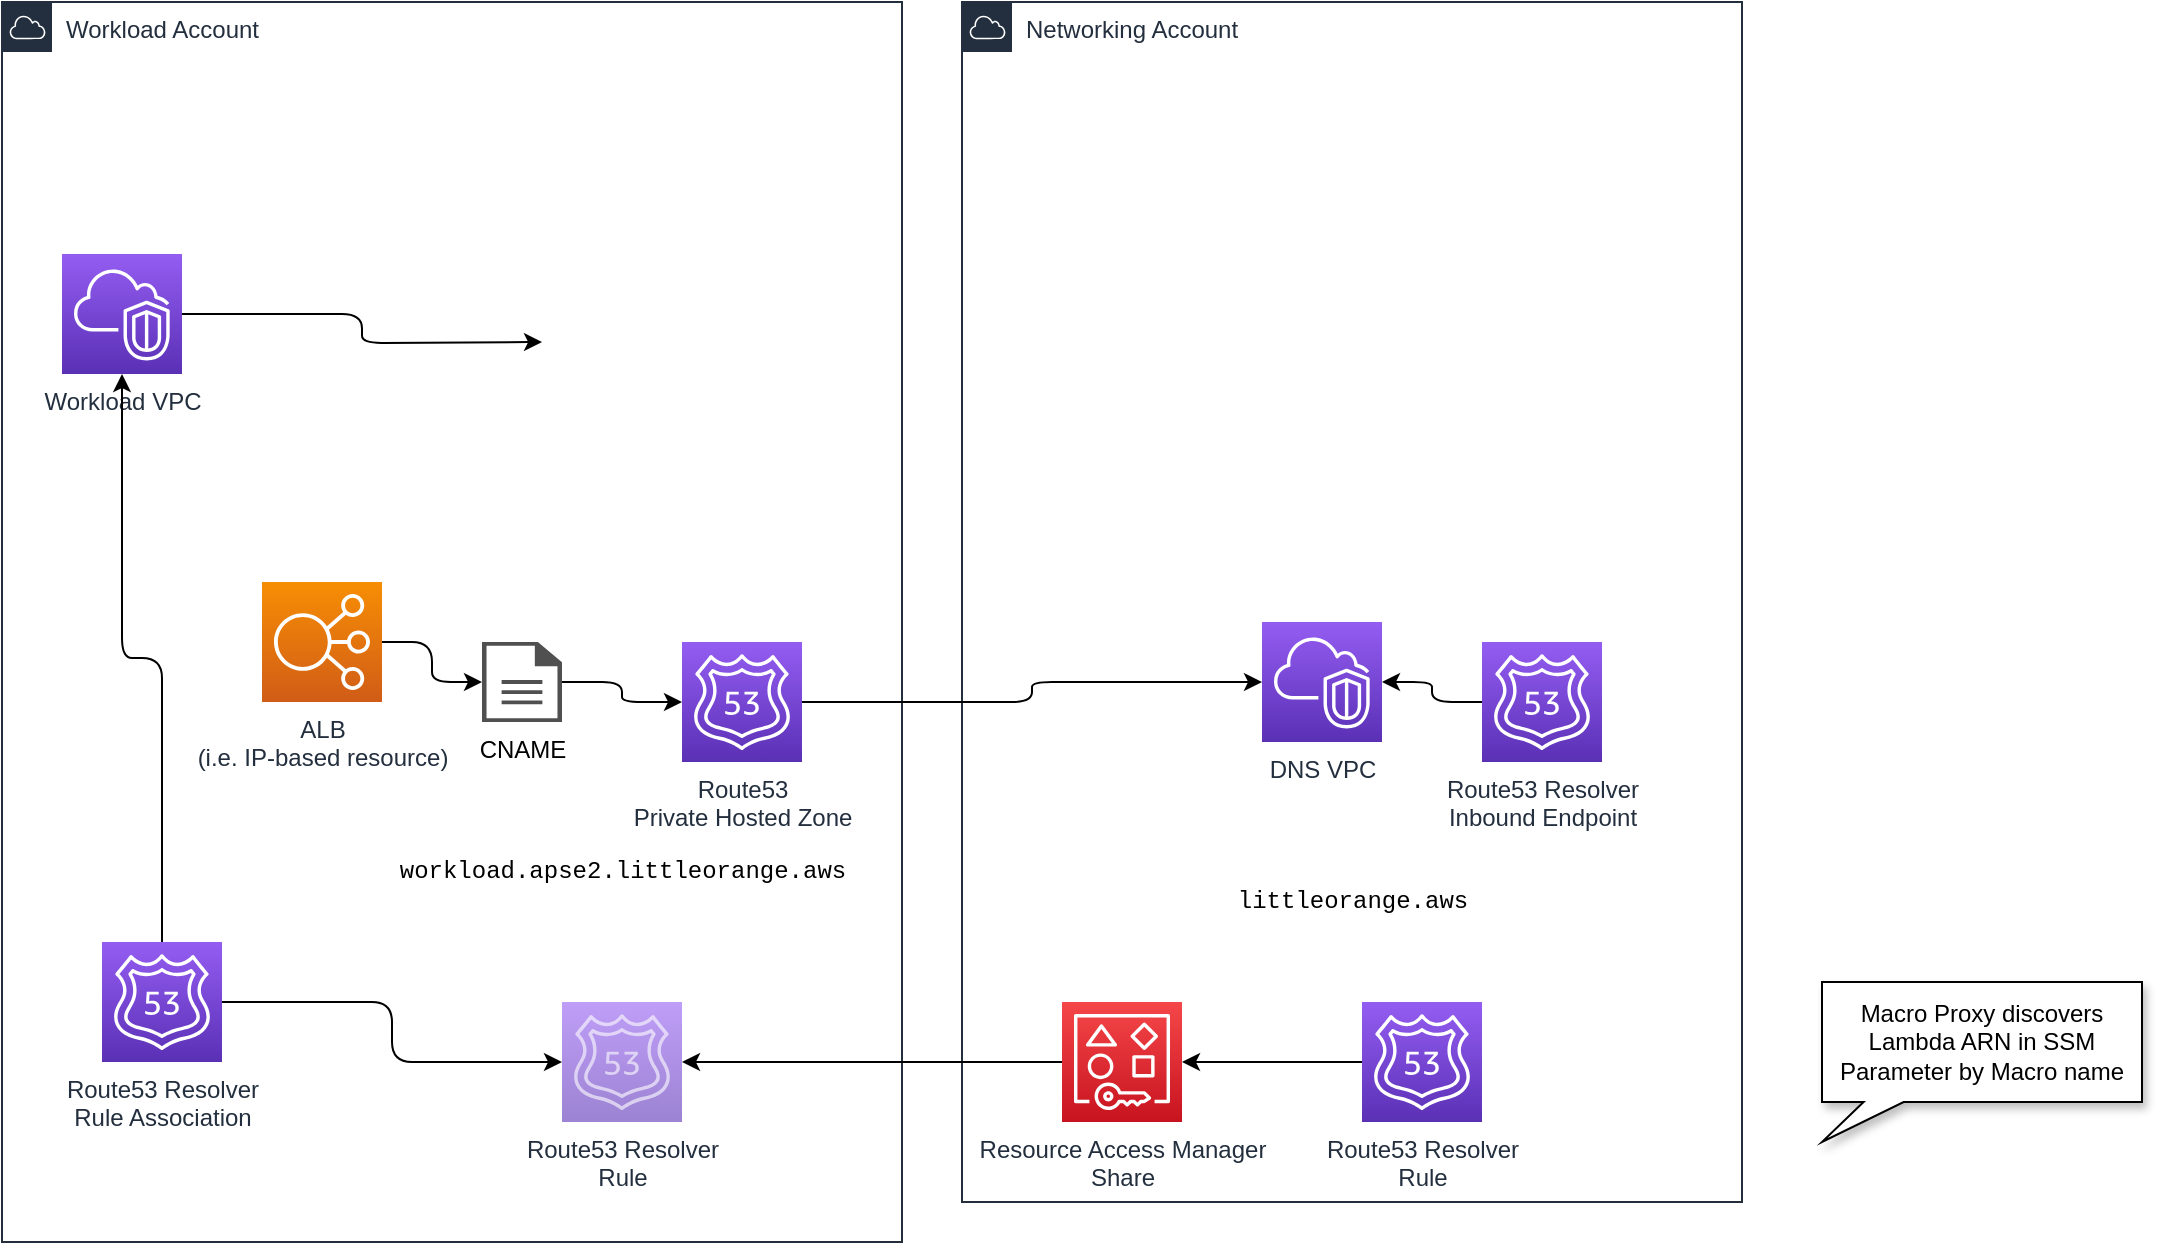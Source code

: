 <mxfile version="14.4.3" type="device"><diagram id="yEWOwLYGrMozBnESxQ81" name="Page-1"><mxGraphModel dx="1301" dy="948" grid="1" gridSize="10" guides="1" tooltips="1" connect="1" arrows="1" fold="1" page="1" pageScale="1" pageWidth="1169" pageHeight="827" math="0" shadow="0"><root><mxCell id="0"/><mxCell id="1" parent="0"/><mxCell id="1NHxQNBxNPS8hqE18sMJ-8" value="Networking Account" style="points=[[0,0],[0.25,0],[0.5,0],[0.75,0],[1,0],[1,0.25],[1,0.5],[1,0.75],[1,1],[0.75,1],[0.5,1],[0.25,1],[0,1],[0,0.75],[0,0.5],[0,0.25]];outlineConnect=0;gradientColor=none;html=1;whiteSpace=wrap;fontSize=12;fontStyle=0;shape=mxgraph.aws4.group;grIcon=mxgraph.aws4.group_aws_cloud;strokeColor=#232F3E;fillColor=none;verticalAlign=top;align=left;spacingLeft=30;fontColor=#232F3E;dashed=0;" parent="1" vertex="1"><mxGeometry x="540" y="80" width="390" height="600" as="geometry"/></mxCell><mxCell id="1NHxQNBxNPS8hqE18sMJ-15" value="Workload Account" style="points=[[0,0],[0.25,0],[0.5,0],[0.75,0],[1,0],[1,0.25],[1,0.5],[1,0.75],[1,1],[0.75,1],[0.5,1],[0.25,1],[0,1],[0,0.75],[0,0.5],[0,0.25]];outlineConnect=0;gradientColor=none;html=1;whiteSpace=wrap;fontSize=12;fontStyle=0;shape=mxgraph.aws4.group;grIcon=mxgraph.aws4.group_aws_cloud;strokeColor=#232F3E;fillColor=none;verticalAlign=top;align=left;spacingLeft=30;fontColor=#232F3E;dashed=0;" parent="1" vertex="1"><mxGeometry x="60" y="80" width="450" height="620" as="geometry"/></mxCell><mxCell id="83M6cKnw1bTd40KANJja-4" value="Macro Proxy discovers Lambda ARN in SSM Parameter by Macro name" style="shape=callout;whiteSpace=wrap;html=1;perimeter=calloutPerimeter;labelBackgroundColor=#ffffff;shadow=1;flipV=0;size=20;position=0.13;position2=0;" parent="1" vertex="1"><mxGeometry x="970" y="570" width="160" height="80" as="geometry"/></mxCell><mxCell id="FCbmM1MFyAfWDG0vzyXI-4" style="edgeStyle=orthogonalEdgeStyle;rounded=1;orthogonalLoop=1;jettySize=auto;html=1;endArrow=classic;endFill=1;" edge="1" parent="1" source="FCbmM1MFyAfWDG0vzyXI-3"><mxGeometry relative="1" as="geometry"><mxPoint x="330" y="250" as="targetPoint"/></mxGeometry></mxCell><mxCell id="FCbmM1MFyAfWDG0vzyXI-3" value="Workload VPC" style="points=[[0,0,0],[0.25,0,0],[0.5,0,0],[0.75,0,0],[1,0,0],[0,1,0],[0.25,1,0],[0.5,1,0],[0.75,1,0],[1,1,0],[0,0.25,0],[0,0.5,0],[0,0.75,0],[1,0.25,0],[1,0.5,0],[1,0.75,0]];outlineConnect=0;fontColor=#232F3E;gradientColor=#945DF2;gradientDirection=north;fillColor=#5A30B5;strokeColor=#ffffff;dashed=0;verticalLabelPosition=bottom;verticalAlign=top;align=center;html=1;fontSize=12;fontStyle=0;aspect=fixed;shape=mxgraph.aws4.resourceIcon;resIcon=mxgraph.aws4.vpc;shadow=0;labelBackgroundColor=#ffffff;" vertex="1" parent="1"><mxGeometry x="90" y="206" width="60" height="60" as="geometry"/></mxCell><mxCell id="FCbmM1MFyAfWDG0vzyXI-37" style="edgeStyle=orthogonalEdgeStyle;rounded=1;orthogonalLoop=1;jettySize=auto;html=1;endArrow=classic;endFill=1;fontFamily=Courier New;" edge="1" parent="1" source="FCbmM1MFyAfWDG0vzyXI-8" target="FCbmM1MFyAfWDG0vzyXI-34"><mxGeometry relative="1" as="geometry"/></mxCell><mxCell id="FCbmM1MFyAfWDG0vzyXI-8" value="Route53 Resolver&lt;br&gt;Inbound Endpoint" style="points=[[0,0,0],[0.25,0,0],[0.5,0,0],[0.75,0,0],[1,0,0],[0,1,0],[0.25,1,0],[0.5,1,0],[0.75,1,0],[1,1,0],[0,0.25,0],[0,0.5,0],[0,0.75,0],[1,0.25,0],[1,0.5,0],[1,0.75,0]];outlineConnect=0;fontColor=#232F3E;gradientColor=#945DF2;gradientDirection=north;fillColor=#5A30B5;strokeColor=#ffffff;dashed=0;verticalLabelPosition=bottom;verticalAlign=top;align=center;html=1;fontSize=12;fontStyle=0;aspect=fixed;shape=mxgraph.aws4.resourceIcon;resIcon=mxgraph.aws4.route_53;shadow=0;labelBackgroundColor=#ffffff;" vertex="1" parent="1"><mxGeometry x="800" y="400" width="60" height="60" as="geometry"/></mxCell><mxCell id="FCbmM1MFyAfWDG0vzyXI-14" style="edgeStyle=orthogonalEdgeStyle;rounded=1;orthogonalLoop=1;jettySize=auto;html=1;endArrow=classic;endFill=1;" edge="1" parent="1" source="FCbmM1MFyAfWDG0vzyXI-11" target="FCbmM1MFyAfWDG0vzyXI-34"><mxGeometry relative="1" as="geometry"><mxPoint x="670" y="430" as="targetPoint"/></mxGeometry></mxCell><mxCell id="FCbmM1MFyAfWDG0vzyXI-11" value="Route53&lt;br&gt;Private Hosted Zone" style="points=[[0,0,0],[0.25,0,0],[0.5,0,0],[0.75,0,0],[1,0,0],[0,1,0],[0.25,1,0],[0.5,1,0],[0.75,1,0],[1,1,0],[0,0.25,0],[0,0.5,0],[0,0.75,0],[1,0.25,0],[1,0.5,0],[1,0.75,0]];outlineConnect=0;fontColor=#232F3E;gradientColor=#945DF2;gradientDirection=north;fillColor=#5A30B5;strokeColor=#ffffff;dashed=0;verticalLabelPosition=bottom;verticalAlign=top;align=center;html=1;fontSize=12;fontStyle=0;aspect=fixed;shape=mxgraph.aws4.resourceIcon;resIcon=mxgraph.aws4.route_53;shadow=0;labelBackgroundColor=#ffffff;" vertex="1" parent="1"><mxGeometry x="400" y="400" width="60" height="60" as="geometry"/></mxCell><mxCell id="FCbmM1MFyAfWDG0vzyXI-15" value="workload.apse2.littleorange.aws" style="text;html=1;align=center;verticalAlign=middle;resizable=0;points=[];autosize=1;fontFamily=Courier New;" vertex="1" parent="1"><mxGeometry x="250" y="505" width="240" height="20" as="geometry"/></mxCell><mxCell id="FCbmM1MFyAfWDG0vzyXI-16" value="littleorange.aws" style="text;html=1;align=center;verticalAlign=middle;resizable=0;points=[];autosize=1;fontFamily=Courier New;" vertex="1" parent="1"><mxGeometry x="670" y="520" width="130" height="20" as="geometry"/></mxCell><mxCell id="FCbmM1MFyAfWDG0vzyXI-19" style="edgeStyle=orthogonalEdgeStyle;rounded=1;orthogonalLoop=1;jettySize=auto;html=1;entryX=1;entryY=0.5;entryDx=0;entryDy=0;entryPerimeter=0;endArrow=classic;endFill=1;fontFamily=Courier New;" edge="1" parent="1" source="FCbmM1MFyAfWDG0vzyXI-17" target="FCbmM1MFyAfWDG0vzyXI-18"><mxGeometry relative="1" as="geometry"/></mxCell><mxCell id="FCbmM1MFyAfWDG0vzyXI-17" value="Route53 Resolver&lt;br&gt;Rule" style="points=[[0,0,0],[0.25,0,0],[0.5,0,0],[0.75,0,0],[1,0,0],[0,1,0],[0.25,1,0],[0.5,1,0],[0.75,1,0],[1,1,0],[0,0.25,0],[0,0.5,0],[0,0.75,0],[1,0.25,0],[1,0.5,0],[1,0.75,0]];outlineConnect=0;fontColor=#232F3E;gradientColor=#945DF2;gradientDirection=north;fillColor=#5A30B5;strokeColor=#ffffff;dashed=0;verticalLabelPosition=bottom;verticalAlign=top;align=center;html=1;fontSize=12;fontStyle=0;aspect=fixed;shape=mxgraph.aws4.resourceIcon;resIcon=mxgraph.aws4.route_53;shadow=0;labelBackgroundColor=#ffffff;" vertex="1" parent="1"><mxGeometry x="740" y="580" width="60" height="60" as="geometry"/></mxCell><mxCell id="FCbmM1MFyAfWDG0vzyXI-21" style="edgeStyle=orthogonalEdgeStyle;rounded=1;orthogonalLoop=1;jettySize=auto;html=1;endArrow=classic;endFill=1;fontFamily=Courier New;" edge="1" parent="1" source="FCbmM1MFyAfWDG0vzyXI-18" target="FCbmM1MFyAfWDG0vzyXI-20"><mxGeometry relative="1" as="geometry"/></mxCell><mxCell id="FCbmM1MFyAfWDG0vzyXI-18" value="Resource Access Manager&lt;br&gt;Share" style="points=[[0,0,0],[0.25,0,0],[0.5,0,0],[0.75,0,0],[1,0,0],[0,1,0],[0.25,1,0],[0.5,1,0],[0.75,1,0],[1,1,0],[0,0.25,0],[0,0.5,0],[0,0.75,0],[1,0.25,0],[1,0.5,0],[1,0.75,0]];outlineConnect=0;fontColor=#232F3E;gradientColor=#F54749;gradientDirection=north;fillColor=#C7131F;strokeColor=#ffffff;dashed=0;verticalLabelPosition=bottom;verticalAlign=top;align=center;html=1;fontSize=12;fontStyle=0;aspect=fixed;shape=mxgraph.aws4.resourceIcon;resIcon=mxgraph.aws4.resource_access_manager;shadow=0;labelBackgroundColor=#ffffff;" vertex="1" parent="1"><mxGeometry x="590" y="580" width="60" height="60" as="geometry"/></mxCell><mxCell id="FCbmM1MFyAfWDG0vzyXI-20" value="Route53 Resolver&lt;br&gt;Rule" style="points=[[0,0,0],[0.25,0,0],[0.5,0,0],[0.75,0,0],[1,0,0],[0,1,0],[0.25,1,0],[0.5,1,0],[0.75,1,0],[1,1,0],[0,0.25,0],[0,0.5,0],[0,0.75,0],[1,0.25,0],[1,0.5,0],[1,0.75,0]];outlineConnect=0;fontColor=#232F3E;gradientColor=#945DF2;gradientDirection=north;fillColor=#5A30B5;strokeColor=#ffffff;dashed=0;verticalLabelPosition=bottom;verticalAlign=top;align=center;html=1;fontSize=12;fontStyle=0;aspect=fixed;shape=mxgraph.aws4.resourceIcon;resIcon=mxgraph.aws4.route_53;shadow=0;labelBackgroundColor=#ffffff;opacity=60;" vertex="1" parent="1"><mxGeometry x="340" y="580" width="60" height="60" as="geometry"/></mxCell><mxCell id="FCbmM1MFyAfWDG0vzyXI-24" style="edgeStyle=orthogonalEdgeStyle;rounded=1;orthogonalLoop=1;jettySize=auto;html=1;endArrow=classic;endFill=1;fontFamily=Courier New;" edge="1" parent="1" source="FCbmM1MFyAfWDG0vzyXI-22" target="FCbmM1MFyAfWDG0vzyXI-20"><mxGeometry relative="1" as="geometry"/></mxCell><mxCell id="FCbmM1MFyAfWDG0vzyXI-25" style="edgeStyle=orthogonalEdgeStyle;rounded=1;orthogonalLoop=1;jettySize=auto;html=1;endArrow=classic;endFill=1;fontFamily=Courier New;" edge="1" parent="1" source="FCbmM1MFyAfWDG0vzyXI-22" target="FCbmM1MFyAfWDG0vzyXI-3"><mxGeometry relative="1" as="geometry"/></mxCell><mxCell id="FCbmM1MFyAfWDG0vzyXI-22" value="Route53 Resolver&lt;br&gt;Rule Association" style="points=[[0,0,0],[0.25,0,0],[0.5,0,0],[0.75,0,0],[1,0,0],[0,1,0],[0.25,1,0],[0.5,1,0],[0.75,1,0],[1,1,0],[0,0.25,0],[0,0.5,0],[0,0.75,0],[1,0.25,0],[1,0.5,0],[1,0.75,0]];outlineConnect=0;fontColor=#232F3E;gradientColor=#945DF2;gradientDirection=north;fillColor=#5A30B5;strokeColor=#ffffff;dashed=0;verticalLabelPosition=bottom;verticalAlign=top;align=center;html=1;fontSize=12;fontStyle=0;aspect=fixed;shape=mxgraph.aws4.resourceIcon;resIcon=mxgraph.aws4.route_53;shadow=0;labelBackgroundColor=#ffffff;" vertex="1" parent="1"><mxGeometry x="110" y="550" width="60" height="60" as="geometry"/></mxCell><mxCell id="FCbmM1MFyAfWDG0vzyXI-29" style="edgeStyle=orthogonalEdgeStyle;rounded=1;orthogonalLoop=1;jettySize=auto;html=1;endArrow=classic;endFill=1;fontFamily=Courier New;" edge="1" parent="1" source="FCbmM1MFyAfWDG0vzyXI-26" target="FCbmM1MFyAfWDG0vzyXI-27"><mxGeometry relative="1" as="geometry"/></mxCell><mxCell id="FCbmM1MFyAfWDG0vzyXI-26" value="ALB&lt;br&gt;(i.e. IP-based resource)" style="points=[[0,0,0],[0.25,0,0],[0.5,0,0],[0.75,0,0],[1,0,0],[0,1,0],[0.25,1,0],[0.5,1,0],[0.75,1,0],[1,1,0],[0,0.25,0],[0,0.5,0],[0,0.75,0],[1,0.25,0],[1,0.5,0],[1,0.75,0]];outlineConnect=0;fontColor=#232F3E;gradientColor=#F78E04;gradientDirection=north;fillColor=#D05C17;strokeColor=#ffffff;dashed=0;verticalLabelPosition=bottom;verticalAlign=top;align=center;html=1;fontSize=12;fontStyle=0;aspect=fixed;shape=mxgraph.aws4.resourceIcon;resIcon=mxgraph.aws4.elastic_load_balancing;shadow=0;labelBackgroundColor=#ffffff;" vertex="1" parent="1"><mxGeometry x="190" y="370" width="60" height="60" as="geometry"/></mxCell><mxCell id="FCbmM1MFyAfWDG0vzyXI-30" style="edgeStyle=orthogonalEdgeStyle;rounded=1;orthogonalLoop=1;jettySize=auto;html=1;entryX=0;entryY=0.5;entryDx=0;entryDy=0;entryPerimeter=0;endArrow=classic;endFill=1;fontFamily=Courier New;" edge="1" parent="1" source="FCbmM1MFyAfWDG0vzyXI-27" target="FCbmM1MFyAfWDG0vzyXI-11"><mxGeometry relative="1" as="geometry"/></mxCell><mxCell id="FCbmM1MFyAfWDG0vzyXI-27" value="&lt;font face=&quot;Helvetica&quot;&gt;CNAME&lt;/font&gt;" style="pointerEvents=1;shadow=0;dashed=0;html=1;strokeColor=none;fillColor=#505050;labelPosition=center;verticalLabelPosition=bottom;verticalAlign=top;outlineConnect=0;align=center;shape=mxgraph.office.concepts.document;labelBackgroundColor=#ffffff;fontFamily=Courier New;" vertex="1" parent="1"><mxGeometry x="300" y="400" width="40" height="40" as="geometry"/></mxCell><mxCell id="FCbmM1MFyAfWDG0vzyXI-34" value="DNS VPC" style="points=[[0,0,0],[0.25,0,0],[0.5,0,0],[0.75,0,0],[1,0,0],[0,1,0],[0.25,1,0],[0.5,1,0],[0.75,1,0],[1,1,0],[0,0.25,0],[0,0.5,0],[0,0.75,0],[1,0.25,0],[1,0.5,0],[1,0.75,0]];outlineConnect=0;fontColor=#232F3E;gradientColor=#945DF2;gradientDirection=north;fillColor=#5A30B5;strokeColor=#ffffff;dashed=0;verticalLabelPosition=bottom;verticalAlign=top;align=center;html=1;fontSize=12;fontStyle=0;aspect=fixed;shape=mxgraph.aws4.resourceIcon;resIcon=mxgraph.aws4.vpc;shadow=0;labelBackgroundColor=#ffffff;" vertex="1" parent="1"><mxGeometry x="690" y="390" width="60" height="60" as="geometry"/></mxCell></root></mxGraphModel></diagram></mxfile>